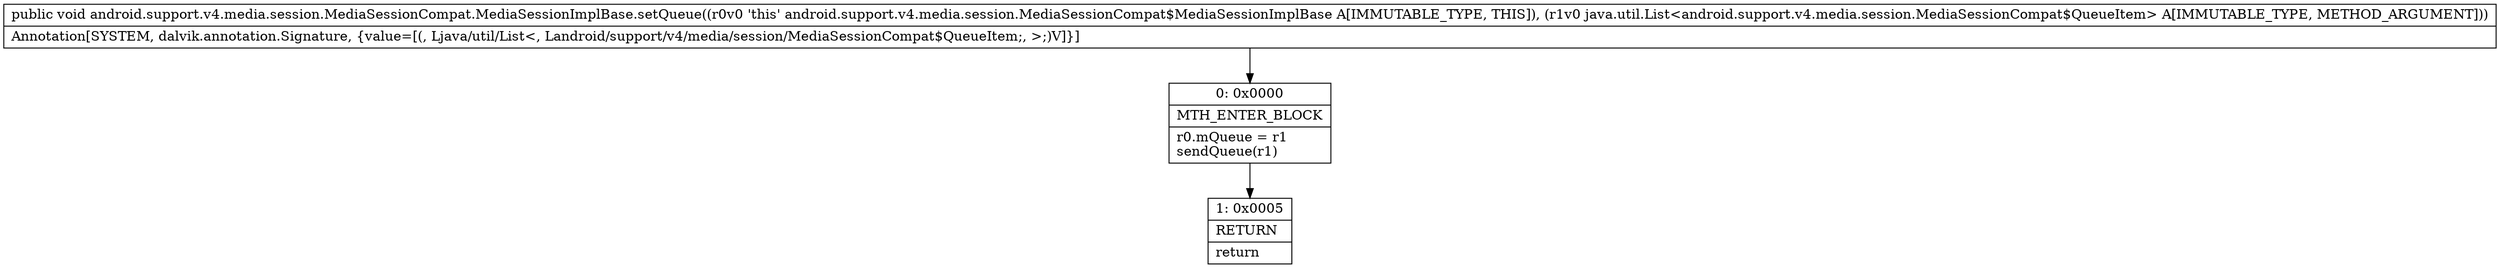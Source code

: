 digraph "CFG forandroid.support.v4.media.session.MediaSessionCompat.MediaSessionImplBase.setQueue(Ljava\/util\/List;)V" {
Node_0 [shape=record,label="{0\:\ 0x0000|MTH_ENTER_BLOCK\l|r0.mQueue = r1\lsendQueue(r1)\l}"];
Node_1 [shape=record,label="{1\:\ 0x0005|RETURN\l|return\l}"];
MethodNode[shape=record,label="{public void android.support.v4.media.session.MediaSessionCompat.MediaSessionImplBase.setQueue((r0v0 'this' android.support.v4.media.session.MediaSessionCompat$MediaSessionImplBase A[IMMUTABLE_TYPE, THIS]), (r1v0 java.util.List\<android.support.v4.media.session.MediaSessionCompat$QueueItem\> A[IMMUTABLE_TYPE, METHOD_ARGUMENT]))  | Annotation[SYSTEM, dalvik.annotation.Signature, \{value=[(, Ljava\/util\/List\<, Landroid\/support\/v4\/media\/session\/MediaSessionCompat$QueueItem;, \>;)V]\}]\l}"];
MethodNode -> Node_0;
Node_0 -> Node_1;
}

